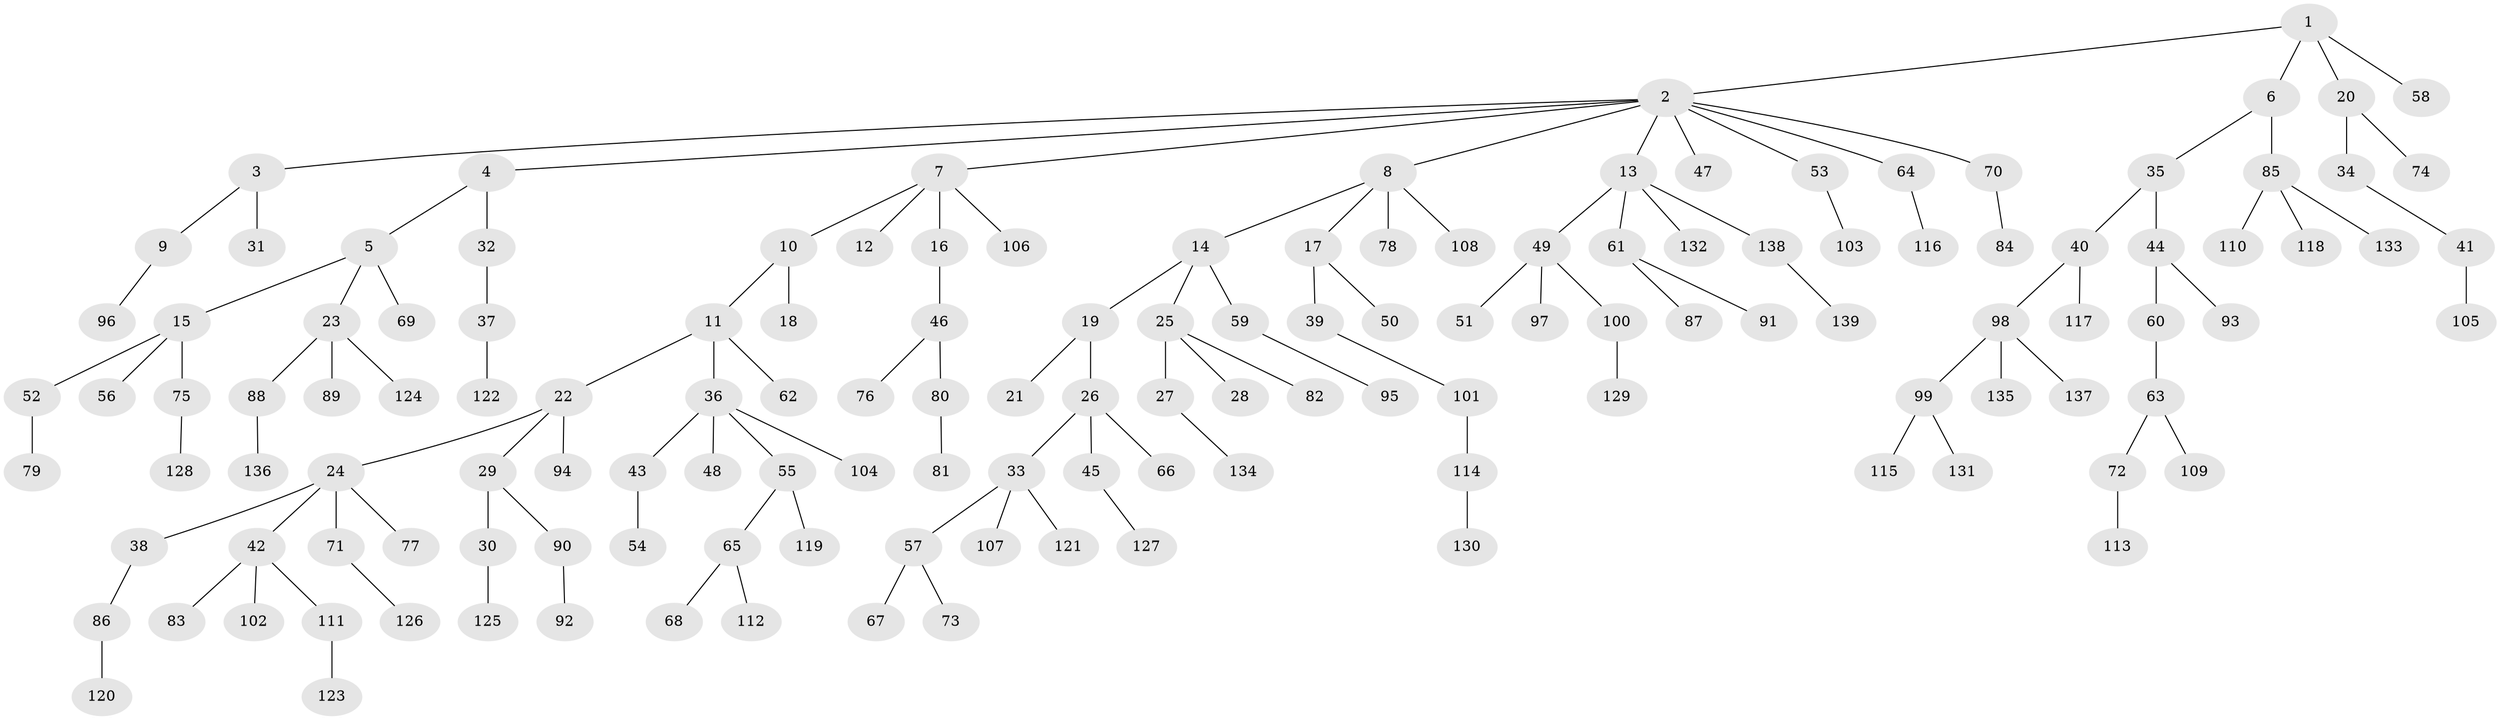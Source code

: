 // coarse degree distribution, {12: 0.01818181818181818, 1: 0.5818181818181818, 5: 0.05454545454545454, 3: 0.09090909090909091, 4: 0.01818181818181818, 2: 0.21818181818181817, 6: 0.01818181818181818}
// Generated by graph-tools (version 1.1) at 2025/19/03/04/25 18:19:20]
// undirected, 139 vertices, 138 edges
graph export_dot {
graph [start="1"]
  node [color=gray90,style=filled];
  1;
  2;
  3;
  4;
  5;
  6;
  7;
  8;
  9;
  10;
  11;
  12;
  13;
  14;
  15;
  16;
  17;
  18;
  19;
  20;
  21;
  22;
  23;
  24;
  25;
  26;
  27;
  28;
  29;
  30;
  31;
  32;
  33;
  34;
  35;
  36;
  37;
  38;
  39;
  40;
  41;
  42;
  43;
  44;
  45;
  46;
  47;
  48;
  49;
  50;
  51;
  52;
  53;
  54;
  55;
  56;
  57;
  58;
  59;
  60;
  61;
  62;
  63;
  64;
  65;
  66;
  67;
  68;
  69;
  70;
  71;
  72;
  73;
  74;
  75;
  76;
  77;
  78;
  79;
  80;
  81;
  82;
  83;
  84;
  85;
  86;
  87;
  88;
  89;
  90;
  91;
  92;
  93;
  94;
  95;
  96;
  97;
  98;
  99;
  100;
  101;
  102;
  103;
  104;
  105;
  106;
  107;
  108;
  109;
  110;
  111;
  112;
  113;
  114;
  115;
  116;
  117;
  118;
  119;
  120;
  121;
  122;
  123;
  124;
  125;
  126;
  127;
  128;
  129;
  130;
  131;
  132;
  133;
  134;
  135;
  136;
  137;
  138;
  139;
  1 -- 2;
  1 -- 6;
  1 -- 20;
  1 -- 58;
  2 -- 3;
  2 -- 4;
  2 -- 7;
  2 -- 8;
  2 -- 13;
  2 -- 47;
  2 -- 53;
  2 -- 64;
  2 -- 70;
  3 -- 9;
  3 -- 31;
  4 -- 5;
  4 -- 32;
  5 -- 15;
  5 -- 23;
  5 -- 69;
  6 -- 35;
  6 -- 85;
  7 -- 10;
  7 -- 12;
  7 -- 16;
  7 -- 106;
  8 -- 14;
  8 -- 17;
  8 -- 78;
  8 -- 108;
  9 -- 96;
  10 -- 11;
  10 -- 18;
  11 -- 22;
  11 -- 36;
  11 -- 62;
  13 -- 49;
  13 -- 61;
  13 -- 132;
  13 -- 138;
  14 -- 19;
  14 -- 25;
  14 -- 59;
  15 -- 52;
  15 -- 56;
  15 -- 75;
  16 -- 46;
  17 -- 39;
  17 -- 50;
  19 -- 21;
  19 -- 26;
  20 -- 34;
  20 -- 74;
  22 -- 24;
  22 -- 29;
  22 -- 94;
  23 -- 88;
  23 -- 89;
  23 -- 124;
  24 -- 38;
  24 -- 42;
  24 -- 71;
  24 -- 77;
  25 -- 27;
  25 -- 28;
  25 -- 82;
  26 -- 33;
  26 -- 45;
  26 -- 66;
  27 -- 134;
  29 -- 30;
  29 -- 90;
  30 -- 125;
  32 -- 37;
  33 -- 57;
  33 -- 107;
  33 -- 121;
  34 -- 41;
  35 -- 40;
  35 -- 44;
  36 -- 43;
  36 -- 48;
  36 -- 55;
  36 -- 104;
  37 -- 122;
  38 -- 86;
  39 -- 101;
  40 -- 98;
  40 -- 117;
  41 -- 105;
  42 -- 83;
  42 -- 102;
  42 -- 111;
  43 -- 54;
  44 -- 60;
  44 -- 93;
  45 -- 127;
  46 -- 76;
  46 -- 80;
  49 -- 51;
  49 -- 97;
  49 -- 100;
  52 -- 79;
  53 -- 103;
  55 -- 65;
  55 -- 119;
  57 -- 67;
  57 -- 73;
  59 -- 95;
  60 -- 63;
  61 -- 87;
  61 -- 91;
  63 -- 72;
  63 -- 109;
  64 -- 116;
  65 -- 68;
  65 -- 112;
  70 -- 84;
  71 -- 126;
  72 -- 113;
  75 -- 128;
  80 -- 81;
  85 -- 110;
  85 -- 118;
  85 -- 133;
  86 -- 120;
  88 -- 136;
  90 -- 92;
  98 -- 99;
  98 -- 135;
  98 -- 137;
  99 -- 115;
  99 -- 131;
  100 -- 129;
  101 -- 114;
  111 -- 123;
  114 -- 130;
  138 -- 139;
}
